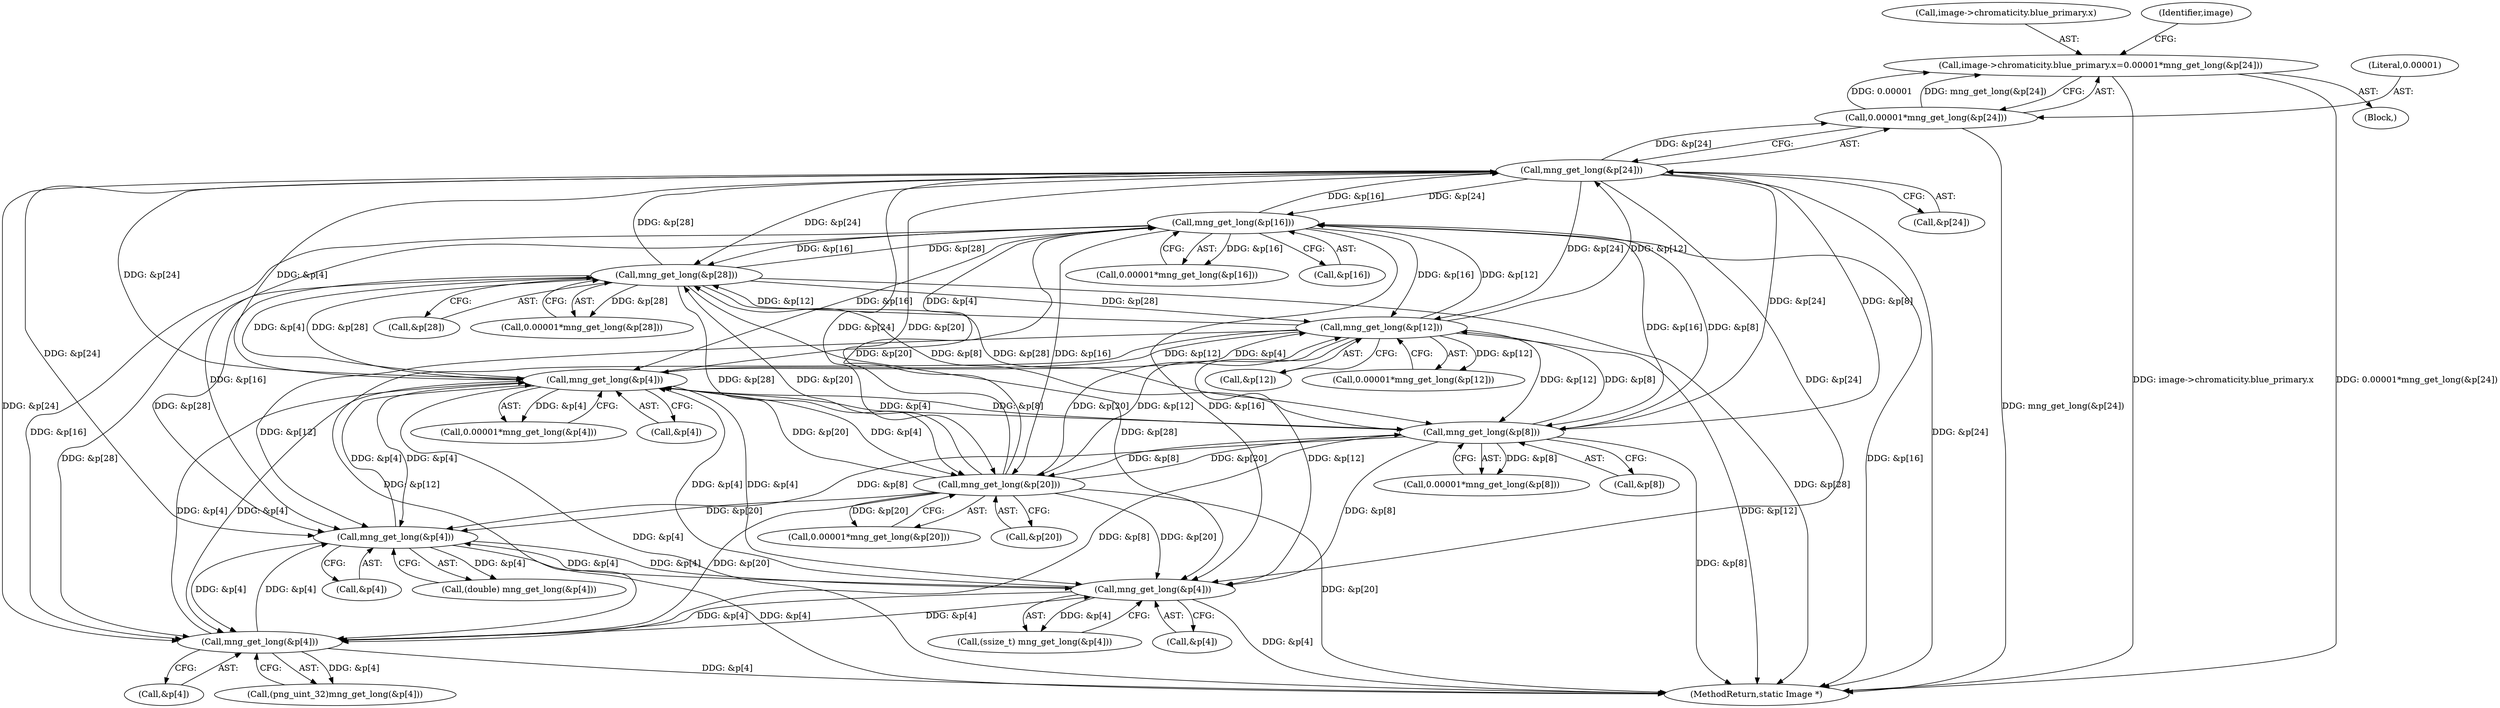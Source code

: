 digraph "0_ImageMagick6_1007b98f8795ad4bea6bc5f68a32d83e982fdae4@pointer" {
"1001356" [label="(Call,image->chromaticity.blue_primary.x=0.00001*mng_get_long(&p[24]))"];
"1001364" [label="(Call,0.00001*mng_get_long(&p[24]))"];
"1001366" [label="(Call,mng_get_long(&p[24]))"];
"1001336" [label="(Call,mng_get_long(&p[16]))"];
"1001381" [label="(Call,mng_get_long(&p[28]))"];
"1001321" [label="(Call,mng_get_long(&p[12]))"];
"1001291" [label="(Call,mng_get_long(&p[4]))"];
"1001531" [label="(Call,mng_get_long(&p[4]))"];
"1000462" [label="(Call,mng_get_long(&p[4]))"];
"1001306" [label="(Call,mng_get_long(&p[8]))"];
"1001351" [label="(Call,mng_get_long(&p[20]))"];
"1001593" [label="(Call,mng_get_long(&p[4]))"];
"1001366" [label="(Call,mng_get_long(&p[24]))"];
"1001291" [label="(Call,mng_get_long(&p[4]))"];
"1001357" [label="(Call,image->chromaticity.blue_primary.x)"];
"1001289" [label="(Call,0.00001*mng_get_long(&p[4]))"];
"1001382" [label="(Call,&p[28])"];
"1001356" [label="(Call,image->chromaticity.blue_primary.x=0.00001*mng_get_long(&p[24]))"];
"1001381" [label="(Call,mng_get_long(&p[28]))"];
"1001334" [label="(Call,0.00001*mng_get_long(&p[16]))"];
"1001349" [label="(Call,0.00001*mng_get_long(&p[20]))"];
"1001594" [label="(Call,&p[4])"];
"1001593" [label="(Call,mng_get_long(&p[4]))"];
"1001351" [label="(Call,mng_get_long(&p[20]))"];
"1001532" [label="(Call,&p[4])"];
"1001529" [label="(Call,(ssize_t) mng_get_long(&p[4]))"];
"1002330" [label="(MethodReturn,static Image *)"];
"1001365" [label="(Literal,0.00001)"];
"1001367" [label="(Call,&p[24])"];
"1001304" [label="(Call,0.00001*mng_get_long(&p[8]))"];
"1001379" [label="(Call,0.00001*mng_get_long(&p[28]))"];
"1001352" [label="(Call,&p[20])"];
"1001336" [label="(Call,mng_get_long(&p[16]))"];
"1000462" [label="(Call,mng_get_long(&p[4]))"];
"1001591" [label="(Call,(double) mng_get_long(&p[4]))"];
"1001337" [label="(Call,&p[16])"];
"1001531" [label="(Call,mng_get_long(&p[4]))"];
"1001322" [label="(Call,&p[12])"];
"1000460" [label="(Call,(png_uint_32)mng_get_long(&p[4]))"];
"1001321" [label="(Call,mng_get_long(&p[12]))"];
"1001375" [label="(Identifier,image)"];
"1001319" [label="(Call,0.00001*mng_get_long(&p[12]))"];
"1001306" [label="(Call,mng_get_long(&p[8]))"];
"1001364" [label="(Call,0.00001*mng_get_long(&p[24]))"];
"1001307" [label="(Call,&p[8])"];
"1000463" [label="(Call,&p[4])"];
"1001268" [label="(Block,)"];
"1001292" [label="(Call,&p[4])"];
"1001356" -> "1001268"  [label="AST: "];
"1001356" -> "1001364"  [label="CFG: "];
"1001357" -> "1001356"  [label="AST: "];
"1001364" -> "1001356"  [label="AST: "];
"1001375" -> "1001356"  [label="CFG: "];
"1001356" -> "1002330"  [label="DDG: image->chromaticity.blue_primary.x"];
"1001356" -> "1002330"  [label="DDG: 0.00001*mng_get_long(&p[24])"];
"1001364" -> "1001356"  [label="DDG: 0.00001"];
"1001364" -> "1001356"  [label="DDG: mng_get_long(&p[24])"];
"1001364" -> "1001366"  [label="CFG: "];
"1001365" -> "1001364"  [label="AST: "];
"1001366" -> "1001364"  [label="AST: "];
"1001364" -> "1002330"  [label="DDG: mng_get_long(&p[24])"];
"1001366" -> "1001364"  [label="DDG: &p[24]"];
"1001366" -> "1001367"  [label="CFG: "];
"1001367" -> "1001366"  [label="AST: "];
"1001366" -> "1002330"  [label="DDG: &p[24]"];
"1001366" -> "1000462"  [label="DDG: &p[24]"];
"1001366" -> "1001291"  [label="DDG: &p[24]"];
"1001366" -> "1001306"  [label="DDG: &p[24]"];
"1001366" -> "1001321"  [label="DDG: &p[24]"];
"1001366" -> "1001336"  [label="DDG: &p[24]"];
"1001366" -> "1001351"  [label="DDG: &p[24]"];
"1001336" -> "1001366"  [label="DDG: &p[16]"];
"1001381" -> "1001366"  [label="DDG: &p[28]"];
"1001321" -> "1001366"  [label="DDG: &p[12]"];
"1001291" -> "1001366"  [label="DDG: &p[4]"];
"1001306" -> "1001366"  [label="DDG: &p[8]"];
"1001351" -> "1001366"  [label="DDG: &p[20]"];
"1001366" -> "1001381"  [label="DDG: &p[24]"];
"1001366" -> "1001531"  [label="DDG: &p[24]"];
"1001366" -> "1001593"  [label="DDG: &p[24]"];
"1001336" -> "1001334"  [label="AST: "];
"1001336" -> "1001337"  [label="CFG: "];
"1001337" -> "1001336"  [label="AST: "];
"1001334" -> "1001336"  [label="CFG: "];
"1001336" -> "1002330"  [label="DDG: &p[16]"];
"1001336" -> "1000462"  [label="DDG: &p[16]"];
"1001336" -> "1001291"  [label="DDG: &p[16]"];
"1001336" -> "1001306"  [label="DDG: &p[16]"];
"1001336" -> "1001321"  [label="DDG: &p[16]"];
"1001336" -> "1001334"  [label="DDG: &p[16]"];
"1001381" -> "1001336"  [label="DDG: &p[28]"];
"1001321" -> "1001336"  [label="DDG: &p[12]"];
"1001291" -> "1001336"  [label="DDG: &p[4]"];
"1001306" -> "1001336"  [label="DDG: &p[8]"];
"1001351" -> "1001336"  [label="DDG: &p[20]"];
"1001336" -> "1001351"  [label="DDG: &p[16]"];
"1001336" -> "1001381"  [label="DDG: &p[16]"];
"1001336" -> "1001531"  [label="DDG: &p[16]"];
"1001336" -> "1001593"  [label="DDG: &p[16]"];
"1001381" -> "1001379"  [label="AST: "];
"1001381" -> "1001382"  [label="CFG: "];
"1001382" -> "1001381"  [label="AST: "];
"1001379" -> "1001381"  [label="CFG: "];
"1001381" -> "1002330"  [label="DDG: &p[28]"];
"1001381" -> "1000462"  [label="DDG: &p[28]"];
"1001381" -> "1001291"  [label="DDG: &p[28]"];
"1001381" -> "1001306"  [label="DDG: &p[28]"];
"1001381" -> "1001321"  [label="DDG: &p[28]"];
"1001381" -> "1001351"  [label="DDG: &p[28]"];
"1001381" -> "1001379"  [label="DDG: &p[28]"];
"1001321" -> "1001381"  [label="DDG: &p[12]"];
"1001291" -> "1001381"  [label="DDG: &p[4]"];
"1001306" -> "1001381"  [label="DDG: &p[8]"];
"1001351" -> "1001381"  [label="DDG: &p[20]"];
"1001381" -> "1001531"  [label="DDG: &p[28]"];
"1001381" -> "1001593"  [label="DDG: &p[28]"];
"1001321" -> "1001319"  [label="AST: "];
"1001321" -> "1001322"  [label="CFG: "];
"1001322" -> "1001321"  [label="AST: "];
"1001319" -> "1001321"  [label="CFG: "];
"1001321" -> "1002330"  [label="DDG: &p[12]"];
"1001321" -> "1000462"  [label="DDG: &p[12]"];
"1001321" -> "1001291"  [label="DDG: &p[12]"];
"1001321" -> "1001306"  [label="DDG: &p[12]"];
"1001321" -> "1001319"  [label="DDG: &p[12]"];
"1001291" -> "1001321"  [label="DDG: &p[4]"];
"1001306" -> "1001321"  [label="DDG: &p[8]"];
"1001351" -> "1001321"  [label="DDG: &p[20]"];
"1001321" -> "1001351"  [label="DDG: &p[12]"];
"1001321" -> "1001531"  [label="DDG: &p[12]"];
"1001321" -> "1001593"  [label="DDG: &p[12]"];
"1001291" -> "1001289"  [label="AST: "];
"1001291" -> "1001292"  [label="CFG: "];
"1001292" -> "1001291"  [label="AST: "];
"1001289" -> "1001291"  [label="CFG: "];
"1001291" -> "1002330"  [label="DDG: &p[4]"];
"1001291" -> "1000462"  [label="DDG: &p[4]"];
"1001291" -> "1001289"  [label="DDG: &p[4]"];
"1001531" -> "1001291"  [label="DDG: &p[4]"];
"1000462" -> "1001291"  [label="DDG: &p[4]"];
"1001306" -> "1001291"  [label="DDG: &p[8]"];
"1001593" -> "1001291"  [label="DDG: &p[4]"];
"1001351" -> "1001291"  [label="DDG: &p[20]"];
"1001291" -> "1001306"  [label="DDG: &p[4]"];
"1001291" -> "1001351"  [label="DDG: &p[4]"];
"1001291" -> "1001531"  [label="DDG: &p[4]"];
"1001291" -> "1001593"  [label="DDG: &p[4]"];
"1001531" -> "1001529"  [label="AST: "];
"1001531" -> "1001532"  [label="CFG: "];
"1001532" -> "1001531"  [label="AST: "];
"1001529" -> "1001531"  [label="CFG: "];
"1001531" -> "1002330"  [label="DDG: &p[4]"];
"1001531" -> "1000462"  [label="DDG: &p[4]"];
"1001531" -> "1001529"  [label="DDG: &p[4]"];
"1000462" -> "1001531"  [label="DDG: &p[4]"];
"1001306" -> "1001531"  [label="DDG: &p[8]"];
"1001593" -> "1001531"  [label="DDG: &p[4]"];
"1001351" -> "1001531"  [label="DDG: &p[20]"];
"1001531" -> "1001593"  [label="DDG: &p[4]"];
"1000462" -> "1000460"  [label="AST: "];
"1000462" -> "1000463"  [label="CFG: "];
"1000463" -> "1000462"  [label="AST: "];
"1000460" -> "1000462"  [label="CFG: "];
"1000462" -> "1002330"  [label="DDG: &p[4]"];
"1000462" -> "1000460"  [label="DDG: &p[4]"];
"1001306" -> "1000462"  [label="DDG: &p[8]"];
"1001593" -> "1000462"  [label="DDG: &p[4]"];
"1001351" -> "1000462"  [label="DDG: &p[20]"];
"1000462" -> "1001593"  [label="DDG: &p[4]"];
"1001306" -> "1001304"  [label="AST: "];
"1001306" -> "1001307"  [label="CFG: "];
"1001307" -> "1001306"  [label="AST: "];
"1001304" -> "1001306"  [label="CFG: "];
"1001306" -> "1002330"  [label="DDG: &p[8]"];
"1001306" -> "1001304"  [label="DDG: &p[8]"];
"1001351" -> "1001306"  [label="DDG: &p[20]"];
"1001306" -> "1001351"  [label="DDG: &p[8]"];
"1001306" -> "1001593"  [label="DDG: &p[8]"];
"1001351" -> "1001349"  [label="AST: "];
"1001351" -> "1001352"  [label="CFG: "];
"1001352" -> "1001351"  [label="AST: "];
"1001349" -> "1001351"  [label="CFG: "];
"1001351" -> "1002330"  [label="DDG: &p[20]"];
"1001351" -> "1001349"  [label="DDG: &p[20]"];
"1001351" -> "1001593"  [label="DDG: &p[20]"];
"1001593" -> "1001591"  [label="AST: "];
"1001593" -> "1001594"  [label="CFG: "];
"1001594" -> "1001593"  [label="AST: "];
"1001591" -> "1001593"  [label="CFG: "];
"1001593" -> "1002330"  [label="DDG: &p[4]"];
"1001593" -> "1001591"  [label="DDG: &p[4]"];
}
